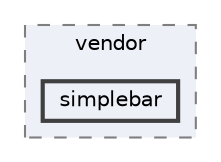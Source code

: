 digraph "public/Muse/assets/vendor/simplebar"
{
 // LATEX_PDF_SIZE
  bgcolor="transparent";
  edge [fontname=Helvetica,fontsize=10,labelfontname=Helvetica,labelfontsize=10];
  node [fontname=Helvetica,fontsize=10,shape=box,height=0.2,width=0.4];
  compound=true
  subgraph clusterdir_9fefae0eca2a2a8210e5622cdcf99cc1 {
    graph [ bgcolor="#edf0f7", pencolor="grey50", label="vendor", fontname=Helvetica,fontsize=10 style="filled,dashed", URL="dir_9fefae0eca2a2a8210e5622cdcf99cc1.html",tooltip=""]
  dir_1cee386aef7e707ccd5e9b5915a0ab9a [label="simplebar", fillcolor="#edf0f7", color="grey25", style="filled,bold", URL="dir_1cee386aef7e707ccd5e9b5915a0ab9a.html",tooltip=""];
  }
}
